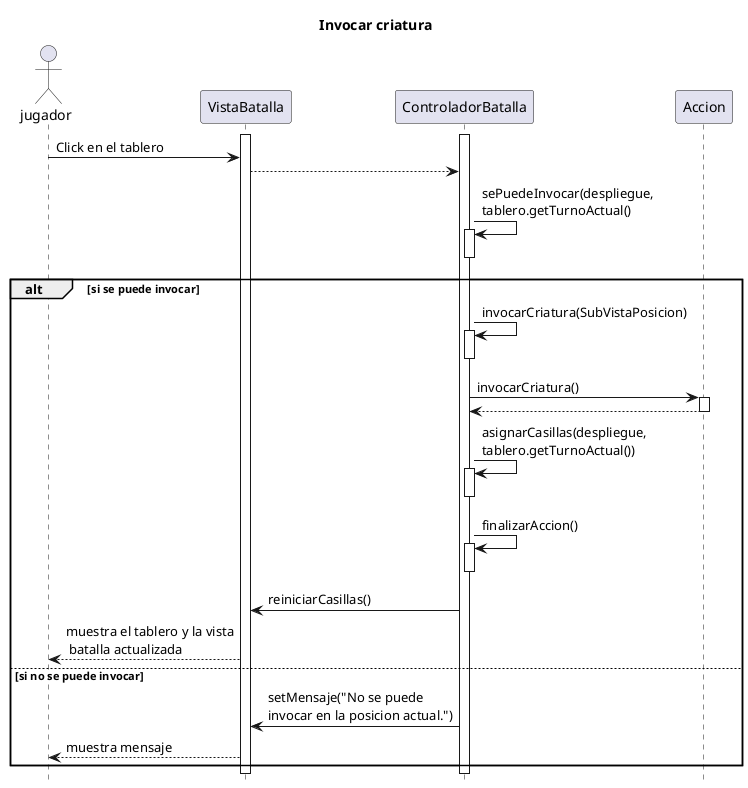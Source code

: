 @startuml
hide footbox
title Invocar criatura

actor jugador as j

participant VistaBatalla as visB
participant ControladorBatalla as contB
participant Accion

activate contB
activate visB
j-> visB :Click en el tablero
visB --> contB

contB ->contB:sePuedeInvocar(despliegue,\ntablero.getTurnoActual()
activate contB
deactivate contB

alt si se puede invocar

contB -> contB:invocarCriatura(SubVistaPosicion)
activate contB
deactivate contB

contB -> Accion:invocarCriatura()
activate Accion
Accion --> contB
deactivate Accion
contB -> contB:asignarCasillas(despliegue,\ntablero.getTurnoActual())
activate contB
deactivate contB

contB -> contB:finalizarAccion()
activate contB
deactivate contB
contB -> visB:reiniciarCasillas()
visB --> j:muestra el tablero y la vista\n batalla actualizada

else si no se puede invocar

contB -> visB:setMensaje("No se puede\ninvocar en la posicion actual.")
visB --> j :muestra mensaje
end alt
@enduml
